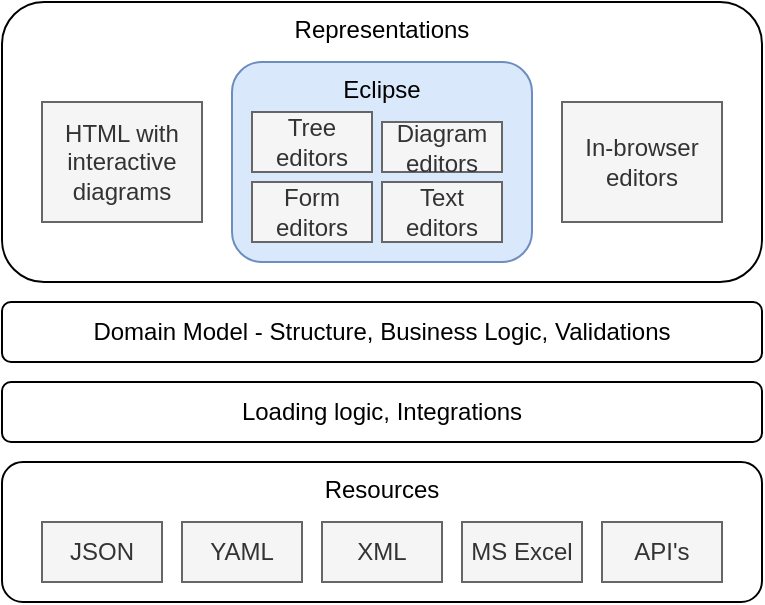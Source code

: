 <mxfile version="16.5.1" type="device"><diagram id="CoO0VMBbUiXmWibwwqxQ" name="Page-1"><mxGraphModel dx="1037" dy="688" grid="1" gridSize="10" guides="1" tooltips="1" connect="1" arrows="1" fold="1" page="1" pageScale="1" pageWidth="850" pageHeight="1100" math="0" shadow="0"><root><mxCell id="0"/><mxCell id="1" parent="0"/><mxCell id="ZrW0PsO_NFRTpQKksHxe-10" value="Representations" style="rounded=1;whiteSpace=wrap;html=1;verticalAlign=top;" vertex="1" parent="1"><mxGeometry x="110" y="160" width="380" height="140" as="geometry"/></mxCell><mxCell id="ZrW0PsO_NFRTpQKksHxe-16" value="Eclipse" style="rounded=1;whiteSpace=wrap;html=1;verticalAlign=top;fillColor=#dae8fc;strokeColor=#6c8ebf;" vertex="1" parent="1"><mxGeometry x="225" y="190" width="150" height="100" as="geometry"/></mxCell><mxCell id="ZrW0PsO_NFRTpQKksHxe-1" value="Resources" style="rounded=1;whiteSpace=wrap;html=1;verticalAlign=top;" vertex="1" parent="1"><mxGeometry x="110" y="390" width="380" height="70" as="geometry"/></mxCell><mxCell id="ZrW0PsO_NFRTpQKksHxe-3" value="JSON" style="rounded=0;whiteSpace=wrap;html=1;fillColor=#f5f5f5;fontColor=#333333;strokeColor=#666666;" vertex="1" parent="1"><mxGeometry x="130" y="420" width="60" height="30" as="geometry"/></mxCell><mxCell id="ZrW0PsO_NFRTpQKksHxe-4" value="YAML" style="rounded=0;whiteSpace=wrap;html=1;fillColor=#f5f5f5;fontColor=#333333;strokeColor=#666666;" vertex="1" parent="1"><mxGeometry x="200" y="420" width="60" height="30" as="geometry"/></mxCell><mxCell id="ZrW0PsO_NFRTpQKksHxe-5" value="XML" style="rounded=0;whiteSpace=wrap;html=1;fillColor=#f5f5f5;fontColor=#333333;strokeColor=#666666;" vertex="1" parent="1"><mxGeometry x="270" y="420" width="60" height="30" as="geometry"/></mxCell><mxCell id="ZrW0PsO_NFRTpQKksHxe-6" value="MS Excel" style="rounded=0;whiteSpace=wrap;html=1;fillColor=#f5f5f5;fontColor=#333333;strokeColor=#666666;" vertex="1" parent="1"><mxGeometry x="340" y="420" width="60" height="30" as="geometry"/></mxCell><mxCell id="ZrW0PsO_NFRTpQKksHxe-7" value="API's" style="rounded=0;whiteSpace=wrap;html=1;fillColor=#f5f5f5;fontColor=#333333;strokeColor=#666666;" vertex="1" parent="1"><mxGeometry x="410" y="420" width="60" height="30" as="geometry"/></mxCell><mxCell id="ZrW0PsO_NFRTpQKksHxe-8" value="Loading logic, Integrations" style="rounded=1;whiteSpace=wrap;html=1;verticalAlign=middle;" vertex="1" parent="1"><mxGeometry x="110" y="350" width="380" height="30" as="geometry"/></mxCell><mxCell id="ZrW0PsO_NFRTpQKksHxe-9" value="Domain Model - Structure, Business Logic, Validations" style="rounded=1;whiteSpace=wrap;html=1;verticalAlign=middle;" vertex="1" parent="1"><mxGeometry x="110" y="310" width="380" height="30" as="geometry"/></mxCell><mxCell id="ZrW0PsO_NFRTpQKksHxe-11" value="HTML with interactive diagrams" style="rounded=0;whiteSpace=wrap;html=1;fillColor=#f5f5f5;fontColor=#333333;strokeColor=#666666;" vertex="1" parent="1"><mxGeometry x="130" y="210" width="80" height="60" as="geometry"/></mxCell><mxCell id="ZrW0PsO_NFRTpQKksHxe-12" value="Diagram editors" style="rounded=0;whiteSpace=wrap;html=1;fillColor=#f5f5f5;fontColor=#333333;strokeColor=#666666;" vertex="1" parent="1"><mxGeometry x="300" y="220" width="60" height="25" as="geometry"/></mxCell><mxCell id="ZrW0PsO_NFRTpQKksHxe-13" value="Form editors" style="rounded=0;whiteSpace=wrap;html=1;fillColor=#f5f5f5;fontColor=#333333;strokeColor=#666666;" vertex="1" parent="1"><mxGeometry x="235" y="250" width="60" height="30" as="geometry"/></mxCell><mxCell id="ZrW0PsO_NFRTpQKksHxe-14" value="Tree editors" style="rounded=0;whiteSpace=wrap;html=1;fillColor=#f5f5f5;fontColor=#333333;strokeColor=#666666;" vertex="1" parent="1"><mxGeometry x="235" y="215" width="60" height="30" as="geometry"/></mxCell><mxCell id="ZrW0PsO_NFRTpQKksHxe-15" value="In-browser editors" style="rounded=0;whiteSpace=wrap;html=1;fillColor=#f5f5f5;fontColor=#333333;strokeColor=#666666;" vertex="1" parent="1"><mxGeometry x="390" y="210" width="80" height="60" as="geometry"/></mxCell><mxCell id="ZrW0PsO_NFRTpQKksHxe-17" value="Text editors" style="rounded=0;whiteSpace=wrap;html=1;fillColor=#f5f5f5;fontColor=#333333;strokeColor=#666666;" vertex="1" parent="1"><mxGeometry x="300" y="250" width="60" height="30" as="geometry"/></mxCell></root></mxGraphModel></diagram></mxfile>